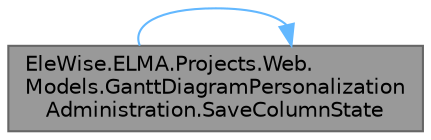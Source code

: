 digraph "EleWise.ELMA.Projects.Web.Models.GanttDiagramPersonalizationAdministration.SaveColumnState"
{
 // LATEX_PDF_SIZE
  bgcolor="transparent";
  edge [fontname=Helvetica,fontsize=10,labelfontname=Helvetica,labelfontsize=10];
  node [fontname=Helvetica,fontsize=10,shape=box,height=0.2,width=0.4];
  rankdir="LR";
  Node1 [id="Node000001",label="EleWise.ELMA.Projects.Web.\lModels.GanttDiagramPersonalization\lAdministration.SaveColumnState",height=0.2,width=0.4,color="gray40", fillcolor="grey60", style="filled", fontcolor="black",tooltip="Сохранить состояния видимости колонок"];
  Node1 -> Node1 [id="edge1_Node000001_Node000001",color="steelblue1",style="solid",tooltip=" "];
}
